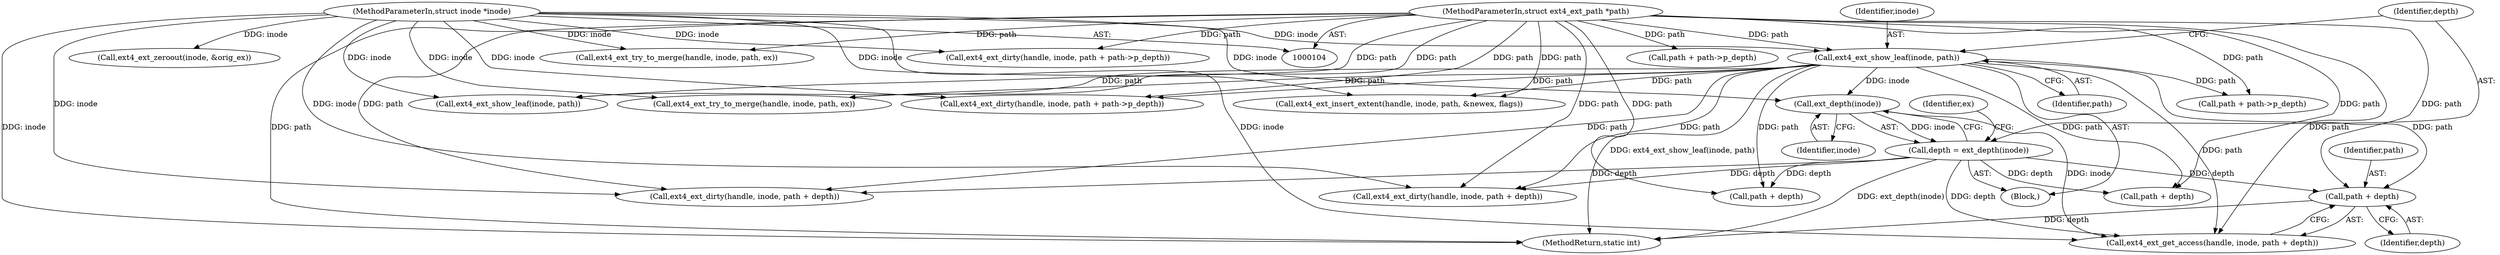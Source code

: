 digraph "0_linux_dee1f973ca341c266229faa5a1a5bb268bed3531_2@pointer" {
"1000182" [label="(Call,path + depth)"];
"1000135" [label="(Call,ext4_ext_show_leaf(inode, path))"];
"1000106" [label="(MethodParameterIn,struct inode *inode)"];
"1000107" [label="(MethodParameterIn,struct ext4_ext_path *path)"];
"1000138" [label="(Call,depth = ext_depth(inode))"];
"1000140" [label="(Call,ext_depth(inode))"];
"1000140" [label="(Call,ext_depth(inode))"];
"1000317" [label="(Call,ext4_ext_try_to_merge(handle, inode, path, ex))"];
"1000354" [label="(Call,path + depth)"];
"1000285" [label="(Call,ext4_ext_insert_extent(handle, inode, path, &newex, flags))"];
"1000136" [label="(Identifier,inode)"];
"1000139" [label="(Identifier,depth)"];
"1000179" [label="(Call,ext4_ext_get_access(handle, inode, path + depth))"];
"1000138" [label="(Call,depth = ext_depth(inode))"];
"1000338" [label="(Call,ext4_ext_show_leaf(inode, path))"];
"1000217" [label="(Call,path + path->p_depth)"];
"1000183" [label="(Identifier,path)"];
"1000304" [label="(Call,ext4_ext_zeroout(inode, &orig_ex))"];
"1000135" [label="(Call,ext4_ext_show_leaf(inode, path))"];
"1000351" [label="(Call,ext4_ext_dirty(handle, inode, path + depth))"];
"1000327" [label="(Call,path + path->p_depth)"];
"1000245" [label="(Call,ext4_ext_dirty(handle, inode, path + depth))"];
"1000359" [label="(MethodReturn,static int)"];
"1000182" [label="(Call,path + depth)"];
"1000107" [label="(MethodParameterIn,struct ext4_ext_path *path)"];
"1000207" [label="(Call,ext4_ext_try_to_merge(handle, inode, path, ex))"];
"1000111" [label="(Block,)"];
"1000214" [label="(Call,ext4_ext_dirty(handle, inode, path + path->p_depth))"];
"1000141" [label="(Identifier,inode)"];
"1000137" [label="(Identifier,path)"];
"1000248" [label="(Call,path + depth)"];
"1000106" [label="(MethodParameterIn,struct inode *inode)"];
"1000143" [label="(Identifier,ex)"];
"1000184" [label="(Identifier,depth)"];
"1000324" [label="(Call,ext4_ext_dirty(handle, inode, path + path->p_depth))"];
"1000182" -> "1000179"  [label="AST: "];
"1000182" -> "1000184"  [label="CFG: "];
"1000183" -> "1000182"  [label="AST: "];
"1000184" -> "1000182"  [label="AST: "];
"1000179" -> "1000182"  [label="CFG: "];
"1000182" -> "1000359"  [label="DDG: depth"];
"1000135" -> "1000182"  [label="DDG: path"];
"1000107" -> "1000182"  [label="DDG: path"];
"1000138" -> "1000182"  [label="DDG: depth"];
"1000135" -> "1000111"  [label="AST: "];
"1000135" -> "1000137"  [label="CFG: "];
"1000136" -> "1000135"  [label="AST: "];
"1000137" -> "1000135"  [label="AST: "];
"1000139" -> "1000135"  [label="CFG: "];
"1000135" -> "1000359"  [label="DDG: ext4_ext_show_leaf(inode, path)"];
"1000106" -> "1000135"  [label="DDG: inode"];
"1000107" -> "1000135"  [label="DDG: path"];
"1000135" -> "1000140"  [label="DDG: inode"];
"1000135" -> "1000179"  [label="DDG: path"];
"1000135" -> "1000207"  [label="DDG: path"];
"1000135" -> "1000214"  [label="DDG: path"];
"1000135" -> "1000217"  [label="DDG: path"];
"1000135" -> "1000245"  [label="DDG: path"];
"1000135" -> "1000248"  [label="DDG: path"];
"1000135" -> "1000285"  [label="DDG: path"];
"1000135" -> "1000338"  [label="DDG: path"];
"1000135" -> "1000351"  [label="DDG: path"];
"1000135" -> "1000354"  [label="DDG: path"];
"1000106" -> "1000104"  [label="AST: "];
"1000106" -> "1000359"  [label="DDG: inode"];
"1000106" -> "1000140"  [label="DDG: inode"];
"1000106" -> "1000179"  [label="DDG: inode"];
"1000106" -> "1000207"  [label="DDG: inode"];
"1000106" -> "1000214"  [label="DDG: inode"];
"1000106" -> "1000245"  [label="DDG: inode"];
"1000106" -> "1000285"  [label="DDG: inode"];
"1000106" -> "1000304"  [label="DDG: inode"];
"1000106" -> "1000317"  [label="DDG: inode"];
"1000106" -> "1000324"  [label="DDG: inode"];
"1000106" -> "1000338"  [label="DDG: inode"];
"1000106" -> "1000351"  [label="DDG: inode"];
"1000107" -> "1000104"  [label="AST: "];
"1000107" -> "1000359"  [label="DDG: path"];
"1000107" -> "1000179"  [label="DDG: path"];
"1000107" -> "1000207"  [label="DDG: path"];
"1000107" -> "1000214"  [label="DDG: path"];
"1000107" -> "1000217"  [label="DDG: path"];
"1000107" -> "1000245"  [label="DDG: path"];
"1000107" -> "1000248"  [label="DDG: path"];
"1000107" -> "1000285"  [label="DDG: path"];
"1000107" -> "1000317"  [label="DDG: path"];
"1000107" -> "1000324"  [label="DDG: path"];
"1000107" -> "1000327"  [label="DDG: path"];
"1000107" -> "1000338"  [label="DDG: path"];
"1000107" -> "1000351"  [label="DDG: path"];
"1000107" -> "1000354"  [label="DDG: path"];
"1000138" -> "1000111"  [label="AST: "];
"1000138" -> "1000140"  [label="CFG: "];
"1000139" -> "1000138"  [label="AST: "];
"1000140" -> "1000138"  [label="AST: "];
"1000143" -> "1000138"  [label="CFG: "];
"1000138" -> "1000359"  [label="DDG: ext_depth(inode)"];
"1000140" -> "1000138"  [label="DDG: inode"];
"1000138" -> "1000179"  [label="DDG: depth"];
"1000138" -> "1000245"  [label="DDG: depth"];
"1000138" -> "1000248"  [label="DDG: depth"];
"1000138" -> "1000351"  [label="DDG: depth"];
"1000138" -> "1000354"  [label="DDG: depth"];
"1000140" -> "1000141"  [label="CFG: "];
"1000141" -> "1000140"  [label="AST: "];
"1000140" -> "1000179"  [label="DDG: inode"];
}
